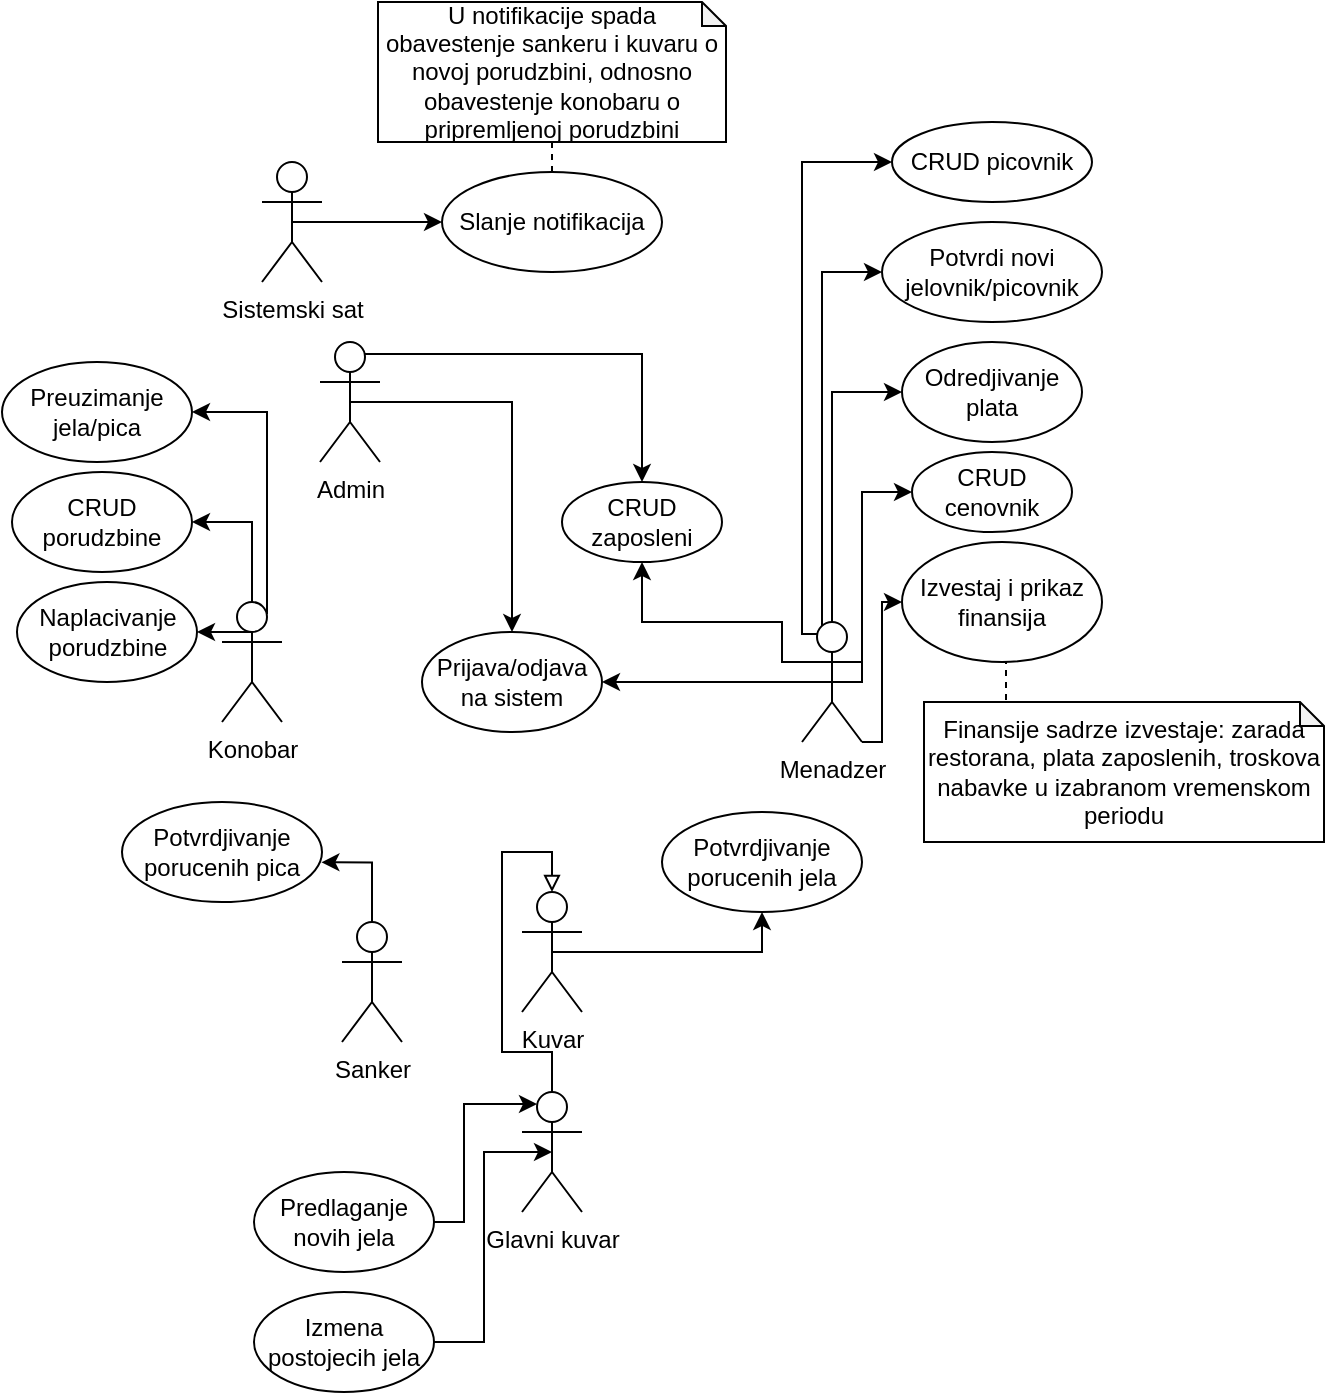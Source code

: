 <mxfile version="15.5.9" type="device"><diagram id="B_qBXVIk8Y8GbyoN2Z_P" name="Page-1"><mxGraphModel dx="1422" dy="804" grid="1" gridSize="10" guides="1" tooltips="1" connect="1" arrows="1" fold="1" page="1" pageScale="1" pageWidth="827" pageHeight="1169" math="0" shadow="0"><root><mxCell id="0"/><mxCell id="1" parent="0"/><mxCell id="rovdvrnVcOGYkZz0sEue-40" style="edgeStyle=orthogonalEdgeStyle;rounded=0;orthogonalLoop=1;jettySize=auto;html=1;exitX=0.5;exitY=0.5;exitDx=0;exitDy=0;exitPerimeter=0;entryX=0.5;entryY=0;entryDx=0;entryDy=0;endArrow=classic;endFill=1;" edge="1" parent="1" source="rovdvrnVcOGYkZz0sEue-8" target="rovdvrnVcOGYkZz0sEue-38"><mxGeometry relative="1" as="geometry"><Array as="points"><mxPoint x="306" y="210"/></Array></mxGeometry></mxCell><mxCell id="rovdvrnVcOGYkZz0sEue-51" style="edgeStyle=orthogonalEdgeStyle;rounded=0;orthogonalLoop=1;jettySize=auto;html=1;exitX=0.75;exitY=0.1;exitDx=0;exitDy=0;exitPerimeter=0;entryX=0.5;entryY=0;entryDx=0;entryDy=0;endArrow=classic;endFill=1;" edge="1" parent="1" source="rovdvrnVcOGYkZz0sEue-8" target="rovdvrnVcOGYkZz0sEue-34"><mxGeometry relative="1" as="geometry"/></mxCell><mxCell id="rovdvrnVcOGYkZz0sEue-8" value="Admin" style="shape=umlActor;verticalLabelPosition=bottom;verticalAlign=top;html=1;outlineConnect=0;" vertex="1" parent="1"><mxGeometry x="210" y="180" width="30" height="60" as="geometry"/></mxCell><mxCell id="rovdvrnVcOGYkZz0sEue-19" style="edgeStyle=orthogonalEdgeStyle;rounded=0;orthogonalLoop=1;jettySize=auto;html=1;exitX=0.5;exitY=0;exitDx=0;exitDy=0;exitPerimeter=0;entryX=0.997;entryY=0.603;entryDx=0;entryDy=0;entryPerimeter=0;" edge="1" parent="1" source="rovdvrnVcOGYkZz0sEue-9" target="rovdvrnVcOGYkZz0sEue-20"><mxGeometry relative="1" as="geometry"><mxPoint x="301" y="490" as="targetPoint"/><Array as="points"><mxPoint x="236" y="440"/></Array></mxGeometry></mxCell><mxCell id="rovdvrnVcOGYkZz0sEue-9" value="Sanker" style="shape=umlActor;verticalLabelPosition=bottom;verticalAlign=top;html=1;outlineConnect=0;" vertex="1" parent="1"><mxGeometry x="221" y="470" width="30" height="60" as="geometry"/></mxCell><mxCell id="rovdvrnVcOGYkZz0sEue-16" style="edgeStyle=orthogonalEdgeStyle;rounded=0;orthogonalLoop=1;jettySize=auto;html=1;exitX=0.5;exitY=0;exitDx=0;exitDy=0;exitPerimeter=0;entryX=1;entryY=0.5;entryDx=0;entryDy=0;" edge="1" parent="1" source="rovdvrnVcOGYkZz0sEue-10" target="rovdvrnVcOGYkZz0sEue-15"><mxGeometry relative="1" as="geometry"/></mxCell><mxCell id="rovdvrnVcOGYkZz0sEue-18" style="edgeStyle=orthogonalEdgeStyle;rounded=0;orthogonalLoop=1;jettySize=auto;html=1;exitX=0.5;exitY=0.5;exitDx=0;exitDy=0;exitPerimeter=0;entryX=1;entryY=0.5;entryDx=0;entryDy=0;" edge="1" parent="1" source="rovdvrnVcOGYkZz0sEue-10" target="rovdvrnVcOGYkZz0sEue-17"><mxGeometry relative="1" as="geometry"><Array as="points"><mxPoint x="176" y="325"/></Array></mxGeometry></mxCell><mxCell id="rovdvrnVcOGYkZz0sEue-31" style="edgeStyle=orthogonalEdgeStyle;rounded=0;orthogonalLoop=1;jettySize=auto;html=1;exitX=0.75;exitY=0.1;exitDx=0;exitDy=0;exitPerimeter=0;endArrow=classic;endFill=1;entryX=1;entryY=0.5;entryDx=0;entryDy=0;" edge="1" parent="1" source="rovdvrnVcOGYkZz0sEue-10" target="rovdvrnVcOGYkZz0sEue-30"><mxGeometry relative="1" as="geometry"><mxPoint x="181" y="200" as="targetPoint"/><Array as="points"><mxPoint x="184" y="215"/></Array></mxGeometry></mxCell><mxCell id="rovdvrnVcOGYkZz0sEue-10" value="Konobar" style="shape=umlActor;verticalLabelPosition=bottom;verticalAlign=top;html=1;outlineConnect=0;" vertex="1" parent="1"><mxGeometry x="161" y="310" width="30" height="60" as="geometry"/></mxCell><mxCell id="rovdvrnVcOGYkZz0sEue-22" style="edgeStyle=orthogonalEdgeStyle;rounded=0;orthogonalLoop=1;jettySize=auto;html=1;exitX=0.5;exitY=0.5;exitDx=0;exitDy=0;exitPerimeter=0;entryX=0.5;entryY=1;entryDx=0;entryDy=0;" edge="1" parent="1" source="rovdvrnVcOGYkZz0sEue-11" target="rovdvrnVcOGYkZz0sEue-21"><mxGeometry relative="1" as="geometry"><Array as="points"><mxPoint x="381" y="485"/><mxPoint x="381" y="485"/></Array></mxGeometry></mxCell><mxCell id="rovdvrnVcOGYkZz0sEue-11" value="Kuvar" style="shape=umlActor;verticalLabelPosition=bottom;verticalAlign=top;html=1;outlineConnect=0;" vertex="1" parent="1"><mxGeometry x="311" y="455" width="30" height="60" as="geometry"/></mxCell><mxCell id="rovdvrnVcOGYkZz0sEue-33" style="edgeStyle=orthogonalEdgeStyle;rounded=0;orthogonalLoop=1;jettySize=auto;html=1;exitX=0.5;exitY=0.5;exitDx=0;exitDy=0;exitPerimeter=0;entryX=0;entryY=0.5;entryDx=0;entryDy=0;endArrow=classic;endFill=1;" edge="1" parent="1" source="rovdvrnVcOGYkZz0sEue-12" target="rovdvrnVcOGYkZz0sEue-32"><mxGeometry relative="1" as="geometry"><Array as="points"><mxPoint x="481" y="350"/><mxPoint x="481" y="255"/></Array></mxGeometry></mxCell><mxCell id="rovdvrnVcOGYkZz0sEue-36" style="edgeStyle=orthogonalEdgeStyle;rounded=0;orthogonalLoop=1;jettySize=auto;html=1;exitX=0;exitY=0.333;exitDx=0;exitDy=0;exitPerimeter=0;entryX=0.5;entryY=1;entryDx=0;entryDy=0;endArrow=classic;endFill=1;" edge="1" parent="1" source="rovdvrnVcOGYkZz0sEue-12" target="rovdvrnVcOGYkZz0sEue-34"><mxGeometry relative="1" as="geometry"><Array as="points"><mxPoint x="441" y="340"/><mxPoint x="441" y="320"/><mxPoint x="371" y="320"/></Array></mxGeometry></mxCell><mxCell id="rovdvrnVcOGYkZz0sEue-41" style="edgeStyle=orthogonalEdgeStyle;rounded=0;orthogonalLoop=1;jettySize=auto;html=1;exitX=0.5;exitY=0.5;exitDx=0;exitDy=0;exitPerimeter=0;entryX=1;entryY=0.5;entryDx=0;entryDy=0;endArrow=classic;endFill=1;" edge="1" parent="1" source="rovdvrnVcOGYkZz0sEue-12" target="rovdvrnVcOGYkZz0sEue-38"><mxGeometry relative="1" as="geometry"/></mxCell><mxCell id="rovdvrnVcOGYkZz0sEue-42" style="edgeStyle=orthogonalEdgeStyle;rounded=0;orthogonalLoop=1;jettySize=auto;html=1;exitX=0.5;exitY=0;exitDx=0;exitDy=0;exitPerimeter=0;entryX=0;entryY=0.5;entryDx=0;entryDy=0;endArrow=classic;endFill=1;" edge="1" parent="1" source="rovdvrnVcOGYkZz0sEue-12" target="rovdvrnVcOGYkZz0sEue-39"><mxGeometry relative="1" as="geometry"><Array as="points"><mxPoint x="466" y="205"/></Array></mxGeometry></mxCell><mxCell id="rovdvrnVcOGYkZz0sEue-46" style="edgeStyle=orthogonalEdgeStyle;rounded=0;orthogonalLoop=1;jettySize=auto;html=1;exitX=0.25;exitY=0.1;exitDx=0;exitDy=0;exitPerimeter=0;entryX=0;entryY=0.5;entryDx=0;entryDy=0;endArrow=classic;endFill=1;" edge="1" parent="1" source="rovdvrnVcOGYkZz0sEue-12" target="rovdvrnVcOGYkZz0sEue-44"><mxGeometry relative="1" as="geometry"><Array as="points"><mxPoint x="461" y="326"/><mxPoint x="461" y="145"/></Array></mxGeometry></mxCell><mxCell id="rovdvrnVcOGYkZz0sEue-48" style="edgeStyle=orthogonalEdgeStyle;rounded=0;orthogonalLoop=1;jettySize=auto;html=1;exitX=0.25;exitY=0.1;exitDx=0;exitDy=0;exitPerimeter=0;entryX=0;entryY=0.5;entryDx=0;entryDy=0;endArrow=classic;endFill=1;" edge="1" parent="1" source="rovdvrnVcOGYkZz0sEue-12" target="rovdvrnVcOGYkZz0sEue-37"><mxGeometry relative="1" as="geometry"><Array as="points"><mxPoint x="451" y="326"/><mxPoint x="451" y="90"/></Array></mxGeometry></mxCell><mxCell id="rovdvrnVcOGYkZz0sEue-49" style="edgeStyle=orthogonalEdgeStyle;rounded=0;orthogonalLoop=1;jettySize=auto;html=1;exitX=1;exitY=1;exitDx=0;exitDy=0;exitPerimeter=0;endArrow=classic;endFill=1;entryX=0;entryY=0.5;entryDx=0;entryDy=0;" edge="1" parent="1" source="rovdvrnVcOGYkZz0sEue-12" target="rovdvrnVcOGYkZz0sEue-50"><mxGeometry relative="1" as="geometry"><mxPoint x="541" y="380" as="targetPoint"/><Array as="points"><mxPoint x="491" y="380"/><mxPoint x="491" y="310"/></Array></mxGeometry></mxCell><mxCell id="rovdvrnVcOGYkZz0sEue-12" value="Menadzer" style="shape=umlActor;verticalLabelPosition=bottom;verticalAlign=top;html=1;outlineConnect=0;" vertex="1" parent="1"><mxGeometry x="451" y="320" width="30" height="60" as="geometry"/></mxCell><mxCell id="rovdvrnVcOGYkZz0sEue-24" style="edgeStyle=orthogonalEdgeStyle;rounded=0;orthogonalLoop=1;jettySize=auto;html=1;exitX=0.5;exitY=0;exitDx=0;exitDy=0;exitPerimeter=0;endArrow=block;endFill=0;" edge="1" parent="1" source="rovdvrnVcOGYkZz0sEue-14"><mxGeometry relative="1" as="geometry"><mxPoint x="326" y="455" as="targetPoint"/><Array as="points"><mxPoint x="326" y="535"/><mxPoint x="301" y="535"/><mxPoint x="301" y="435"/><mxPoint x="326" y="435"/></Array></mxGeometry></mxCell><mxCell id="rovdvrnVcOGYkZz0sEue-14" value="Glavni kuvar" style="shape=umlActor;verticalLabelPosition=bottom;verticalAlign=top;html=1;outlineConnect=0;" vertex="1" parent="1"><mxGeometry x="311" y="555" width="30" height="60" as="geometry"/></mxCell><mxCell id="rovdvrnVcOGYkZz0sEue-15" value="CRUD porudzbine" style="ellipse;whiteSpace=wrap;html=1;" vertex="1" parent="1"><mxGeometry x="56" y="245" width="90" height="50" as="geometry"/></mxCell><mxCell id="rovdvrnVcOGYkZz0sEue-17" value="Naplacivanje porudzbine" style="ellipse;whiteSpace=wrap;html=1;" vertex="1" parent="1"><mxGeometry x="58.5" y="300" width="90" height="50" as="geometry"/></mxCell><mxCell id="rovdvrnVcOGYkZz0sEue-20" value="Potvrdjivanje porucenih pica" style="ellipse;whiteSpace=wrap;html=1;" vertex="1" parent="1"><mxGeometry x="111" y="410" width="100" height="50" as="geometry"/></mxCell><mxCell id="rovdvrnVcOGYkZz0sEue-21" value="Potvrdjivanje porucenih jela" style="ellipse;whiteSpace=wrap;html=1;" vertex="1" parent="1"><mxGeometry x="381" y="415" width="100" height="50" as="geometry"/></mxCell><mxCell id="rovdvrnVcOGYkZz0sEue-27" style="edgeStyle=orthogonalEdgeStyle;rounded=0;orthogonalLoop=1;jettySize=auto;html=1;exitX=1;exitY=0.5;exitDx=0;exitDy=0;entryX=0.25;entryY=0.1;entryDx=0;entryDy=0;entryPerimeter=0;endArrow=classic;endFill=1;" edge="1" parent="1" source="rovdvrnVcOGYkZz0sEue-26" target="rovdvrnVcOGYkZz0sEue-14"><mxGeometry relative="1" as="geometry"><Array as="points"><mxPoint x="282" y="620"/><mxPoint x="282" y="561"/></Array></mxGeometry></mxCell><mxCell id="rovdvrnVcOGYkZz0sEue-26" value="Predlaganje novih jela" style="ellipse;whiteSpace=wrap;html=1;" vertex="1" parent="1"><mxGeometry x="177" y="595" width="90" height="50" as="geometry"/></mxCell><mxCell id="rovdvrnVcOGYkZz0sEue-29" style="edgeStyle=orthogonalEdgeStyle;rounded=0;orthogonalLoop=1;jettySize=auto;html=1;exitX=1;exitY=0.5;exitDx=0;exitDy=0;endArrow=classic;endFill=1;entryX=0.5;entryY=0.5;entryDx=0;entryDy=0;entryPerimeter=0;" edge="1" parent="1" source="rovdvrnVcOGYkZz0sEue-28" target="rovdvrnVcOGYkZz0sEue-14"><mxGeometry relative="1" as="geometry"><Array as="points"><mxPoint x="292" y="680"/><mxPoint x="292" y="585"/></Array></mxGeometry></mxCell><mxCell id="rovdvrnVcOGYkZz0sEue-28" value="Izmena postojecih jela" style="ellipse;whiteSpace=wrap;html=1;" vertex="1" parent="1"><mxGeometry x="177" y="655" width="90" height="50" as="geometry"/></mxCell><mxCell id="rovdvrnVcOGYkZz0sEue-30" value="Preuzimanje jela/pica" style="ellipse;whiteSpace=wrap;html=1;" vertex="1" parent="1"><mxGeometry x="51" y="190" width="95" height="50" as="geometry"/></mxCell><mxCell id="rovdvrnVcOGYkZz0sEue-32" value="CRUD cenovnik" style="ellipse;whiteSpace=wrap;html=1;" vertex="1" parent="1"><mxGeometry x="506" y="235" width="80" height="40" as="geometry"/></mxCell><mxCell id="rovdvrnVcOGYkZz0sEue-34" value="CRUD zaposleni" style="ellipse;whiteSpace=wrap;html=1;" vertex="1" parent="1"><mxGeometry x="331" y="250" width="80" height="40" as="geometry"/></mxCell><mxCell id="rovdvrnVcOGYkZz0sEue-37" value="CRUD picovnik" style="ellipse;whiteSpace=wrap;html=1;" vertex="1" parent="1"><mxGeometry x="496" y="70" width="100" height="40" as="geometry"/></mxCell><mxCell id="rovdvrnVcOGYkZz0sEue-38" value="Prijava/odjava na sistem" style="ellipse;whiteSpace=wrap;html=1;" vertex="1" parent="1"><mxGeometry x="261" y="325" width="90" height="50" as="geometry"/></mxCell><mxCell id="rovdvrnVcOGYkZz0sEue-39" value="Odredjivanje plata" style="ellipse;whiteSpace=wrap;html=1;" vertex="1" parent="1"><mxGeometry x="501" y="180" width="90" height="50" as="geometry"/></mxCell><mxCell id="rovdvrnVcOGYkZz0sEue-44" value="Potvrdi novi jelovnik/picovnik" style="ellipse;whiteSpace=wrap;html=1;" vertex="1" parent="1"><mxGeometry x="491" y="120" width="110" height="50" as="geometry"/></mxCell><mxCell id="rovdvrnVcOGYkZz0sEue-58" style="edgeStyle=orthogonalEdgeStyle;rounded=0;orthogonalLoop=1;jettySize=auto;html=1;exitX=0.5;exitY=1;exitDx=0;exitDy=0;entryX=0.205;entryY=0.014;entryDx=0;entryDy=0;entryPerimeter=0;endArrow=none;endFill=0;dashed=1;" edge="1" parent="1" source="rovdvrnVcOGYkZz0sEue-50" target="rovdvrnVcOGYkZz0sEue-57"><mxGeometry relative="1" as="geometry"/></mxCell><mxCell id="rovdvrnVcOGYkZz0sEue-50" value="Izvestaj i prikaz finansija" style="ellipse;whiteSpace=wrap;html=1;" vertex="1" parent="1"><mxGeometry x="501" y="280" width="100" height="60" as="geometry"/></mxCell><mxCell id="rovdvrnVcOGYkZz0sEue-57" value="Finansije sadrze izvestaje: zarada restorana, plata zaposlenih, troskova nabavke u izabranom vremenskom periodu" style="shape=note;whiteSpace=wrap;html=1;backgroundOutline=1;darkOpacity=0.05;size=12;" vertex="1" parent="1"><mxGeometry x="512" y="360" width="200" height="70" as="geometry"/></mxCell><mxCell id="rovdvrnVcOGYkZz0sEue-61" style="edgeStyle=orthogonalEdgeStyle;rounded=0;orthogonalLoop=1;jettySize=auto;html=1;exitX=0.5;exitY=0.5;exitDx=0;exitDy=0;exitPerimeter=0;entryX=0;entryY=0.5;entryDx=0;entryDy=0;endArrow=classic;endFill=1;" edge="1" parent="1" source="rovdvrnVcOGYkZz0sEue-59" target="rovdvrnVcOGYkZz0sEue-60"><mxGeometry relative="1" as="geometry"/></mxCell><mxCell id="rovdvrnVcOGYkZz0sEue-59" value="Sistemski sat" style="shape=umlActor;verticalLabelPosition=bottom;verticalAlign=top;html=1;outlineConnect=0;" vertex="1" parent="1"><mxGeometry x="181" y="90" width="30" height="60" as="geometry"/></mxCell><mxCell id="rovdvrnVcOGYkZz0sEue-60" value="Slanje notifikacija" style="ellipse;whiteSpace=wrap;html=1;" vertex="1" parent="1"><mxGeometry x="271" y="95" width="110" height="50" as="geometry"/></mxCell><mxCell id="rovdvrnVcOGYkZz0sEue-62" value="U notifikacije spada obavestenje sankeru i kuvaru o novoj porudzbini, odnosno obavestenje konobaru o pripremljenoj porudzbini" style="shape=note;whiteSpace=wrap;html=1;backgroundOutline=1;darkOpacity=0.05;size=12;" vertex="1" parent="1"><mxGeometry x="239" y="10" width="174" height="70" as="geometry"/></mxCell><mxCell id="rovdvrnVcOGYkZz0sEue-63" value="" style="endArrow=none;dashed=1;html=1;rounded=0;entryX=0.5;entryY=1;entryDx=0;entryDy=0;entryPerimeter=0;exitX=0.5;exitY=0;exitDx=0;exitDy=0;" edge="1" parent="1" source="rovdvrnVcOGYkZz0sEue-60" target="rovdvrnVcOGYkZz0sEue-62"><mxGeometry width="50" height="50" relative="1" as="geometry"><mxPoint x="361" y="180" as="sourcePoint"/><mxPoint x="411" y="130" as="targetPoint"/></mxGeometry></mxCell></root></mxGraphModel></diagram></mxfile>